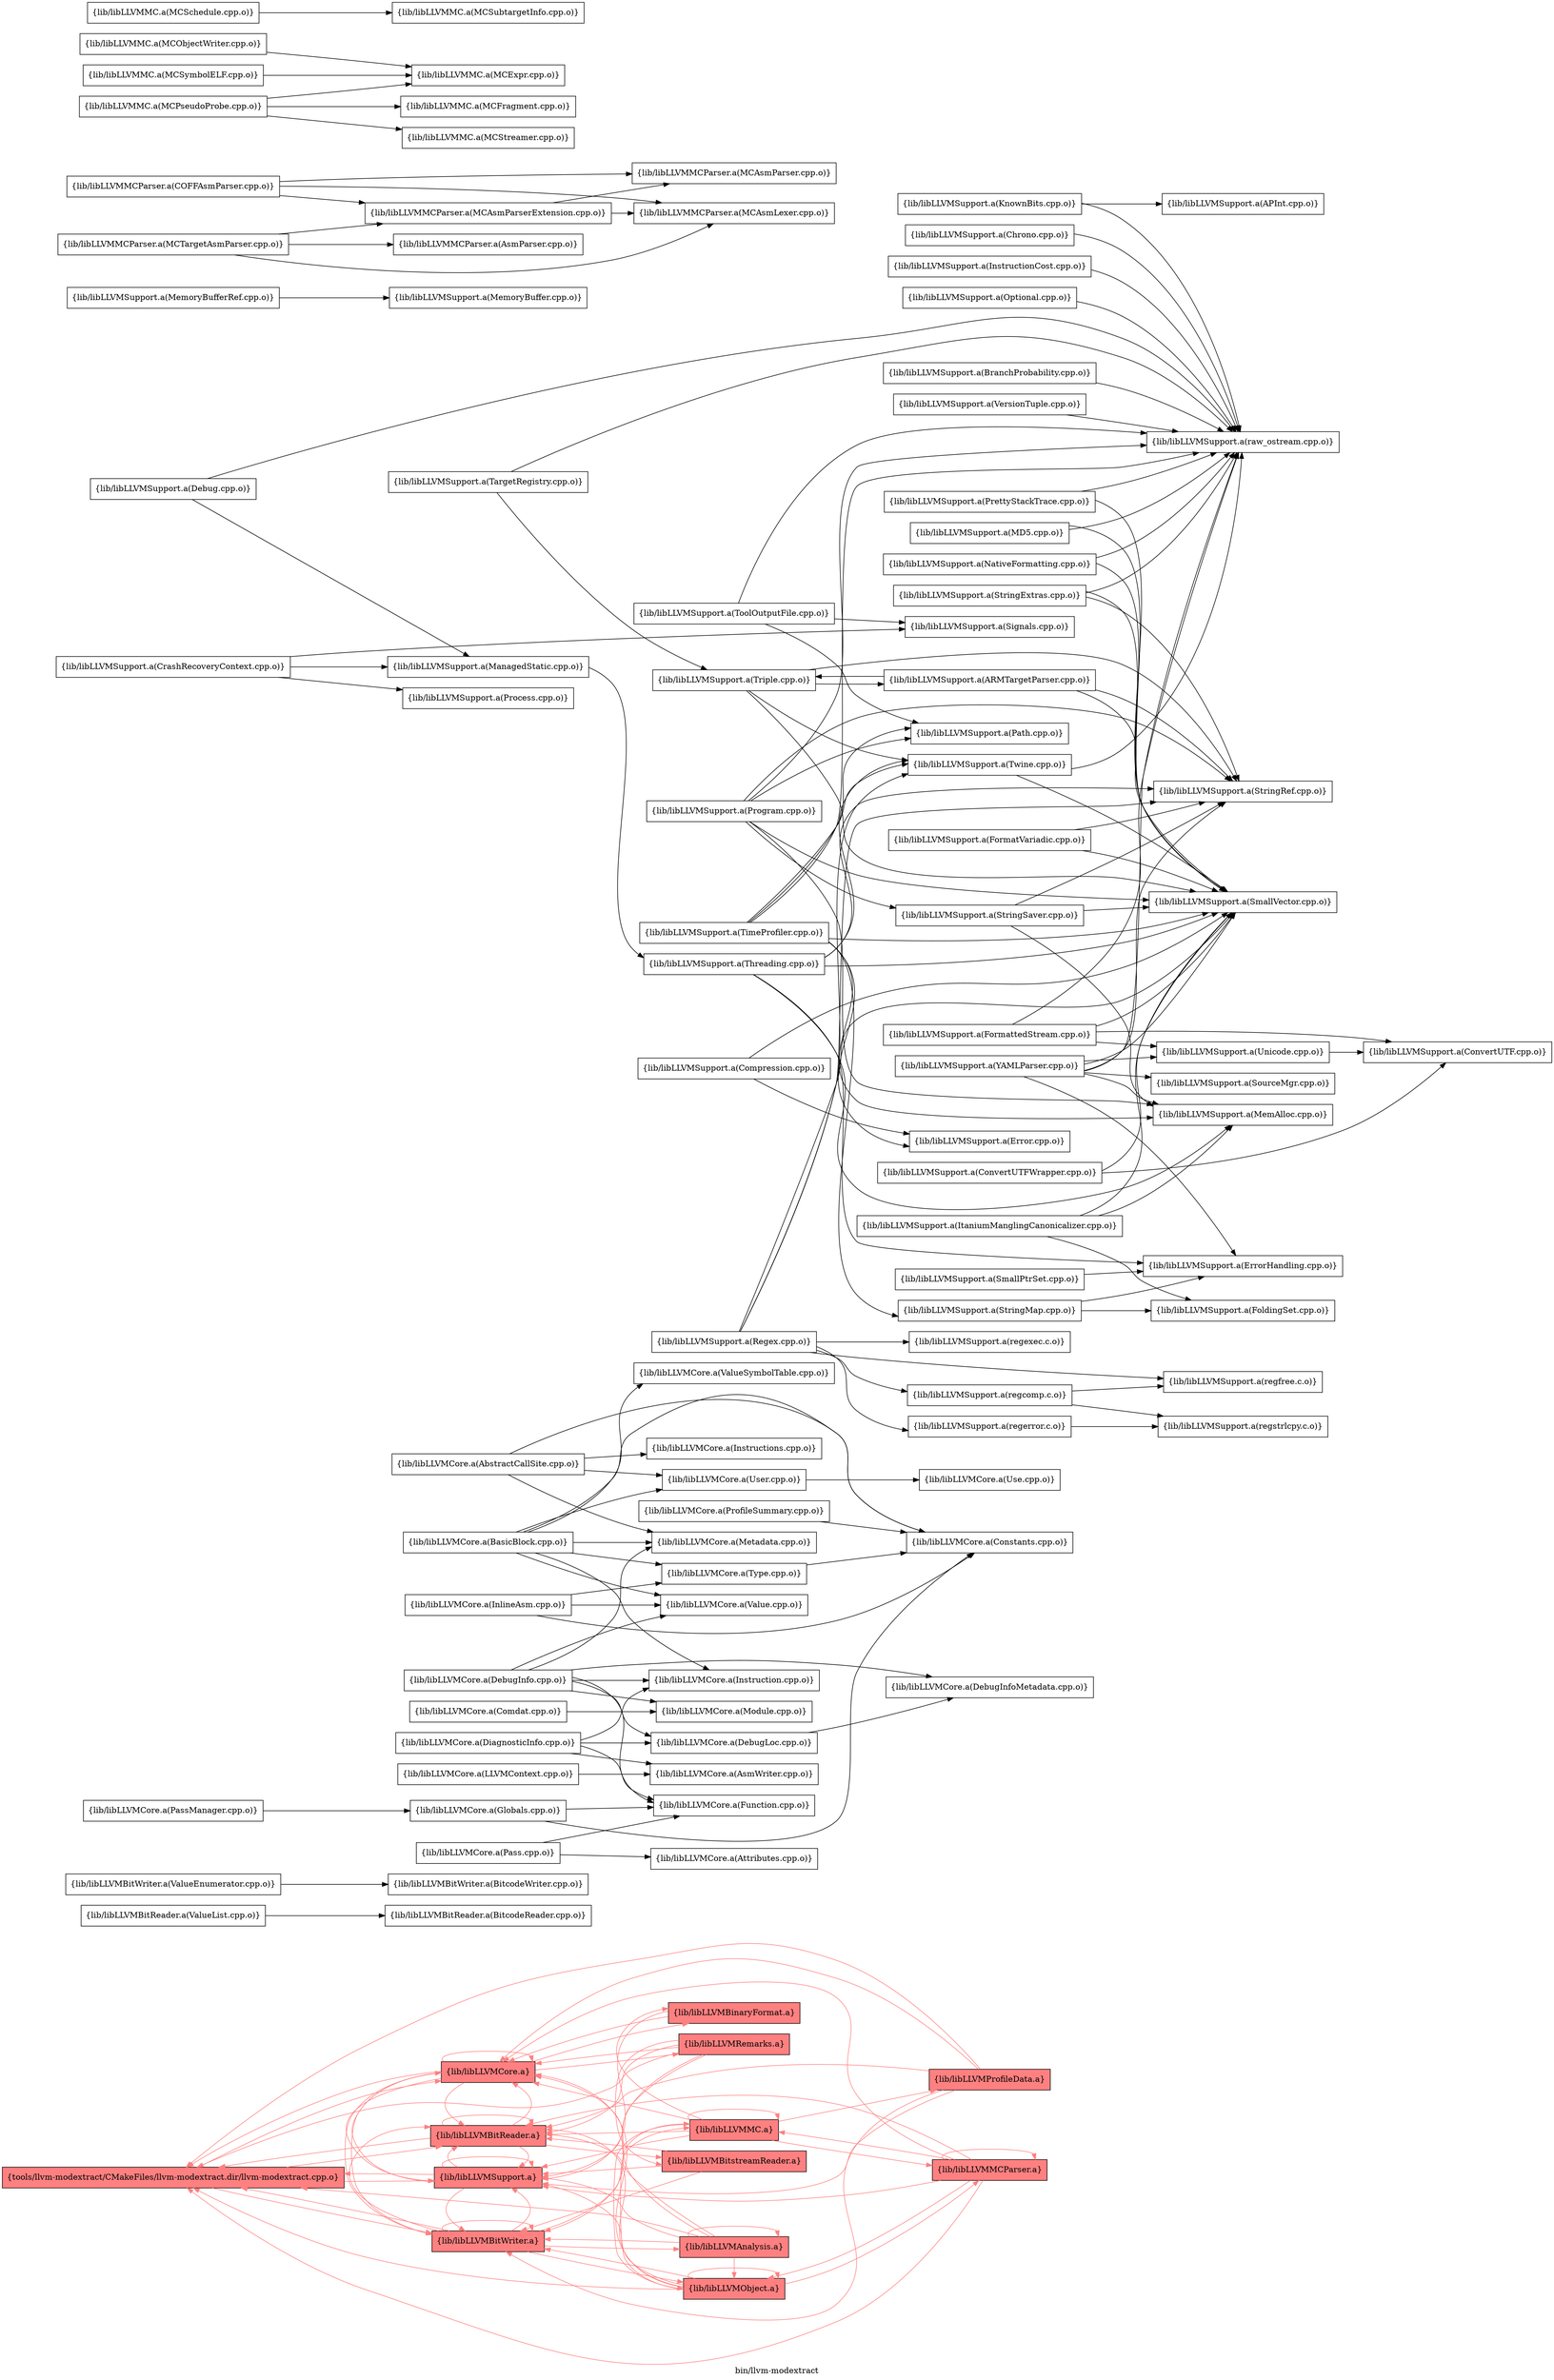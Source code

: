 digraph "bin/llvm-modextract" {
	label="bin/llvm-modextract";
	rankdir="LR"
	{ rank=same; Node0x562f84e89498;  }
	{ rank=same; Node0x562f84e85bb8; Node0x562f84e89df8; Node0x562f84e893f8; Node0x562f84e8a2f8;  }
	{ rank=same; Node0x562f84e81e78; Node0x562f84e888b8; Node0x562f84e87eb8; Node0x562f84e815b8; Node0x562f84e85258; Node0x562f84e82378;  }

	Node0x562f84e89498 [shape=record,shape=box,style=filled,fillcolor="1.000000 0.5 1",group=1,label="{tools/llvm-modextract/CMakeFiles/llvm-modextract.dir/llvm-modextract.cpp.o}"];
	Node0x562f84e89498 -> Node0x562f84e85bb8[color="1.000000 0.5 1"];
	Node0x562f84e89498 -> Node0x562f84e89df8[color="1.000000 0.5 1"];
	Node0x562f84e89498 -> Node0x562f84e893f8[color="1.000000 0.5 1"];
	Node0x562f84e89498 -> Node0x562f84e8a2f8[color="1.000000 0.5 1"];
	Node0x562f84e85bb8 [shape=record,shape=box,style=filled,fillcolor="1.000000 0.5 1",group=1,label="{lib/libLLVMBitReader.a}"];
	Node0x562f84e85bb8 -> Node0x562f84e89498[color="1.000000 0.5 1"];
	Node0x562f84e85bb8 -> Node0x562f84e85bb8[color="1.000000 0.5 1"];
	Node0x562f84e85bb8 -> Node0x562f84e8a2f8[color="1.000000 0.5 1"];
	Node0x562f84e85bb8 -> Node0x562f84e893f8[color="1.000000 0.5 1"];
	Node0x562f84e85bb8 -> Node0x562f84e81e78[color="1.000000 0.5 1"];
	Node0x562f84e89df8 [shape=record,shape=box,style=filled,fillcolor="1.000000 0.5 1",group=1,label="{lib/libLLVMBitWriter.a}"];
	Node0x562f84e89df8 -> Node0x562f84e89498[color="1.000000 0.5 1"];
	Node0x562f84e89df8 -> Node0x562f84e85bb8[color="1.000000 0.5 1"];
	Node0x562f84e89df8 -> Node0x562f84e89df8[color="1.000000 0.5 1"];
	Node0x562f84e89df8 -> Node0x562f84e8a2f8[color="1.000000 0.5 1"];
	Node0x562f84e89df8 -> Node0x562f84e893f8[color="1.000000 0.5 1"];
	Node0x562f84e89df8 -> Node0x562f84e888b8[color="1.000000 0.5 1"];
	Node0x562f84e89df8 -> Node0x562f84e87eb8[color="1.000000 0.5 1"];
	Node0x562f84e89df8 -> Node0x562f84e815b8[color="1.000000 0.5 1"];
	Node0x562f84e893f8 [shape=record,shape=box,style=filled,fillcolor="1.000000 0.5 1",group=1,label="{lib/libLLVMSupport.a}"];
	Node0x562f84e893f8 -> Node0x562f84e85bb8[color="1.000000 0.5 1"];
	Node0x562f84e893f8 -> Node0x562f84e8a2f8[color="1.000000 0.5 1"];
	Node0x562f84e893f8 -> Node0x562f84e893f8[color="1.000000 0.5 1"];
	Node0x562f84e893f8 -> Node0x562f84e89498[color="1.000000 0.5 1"];
	Node0x562f84e893f8 -> Node0x562f84e89df8[color="1.000000 0.5 1"];
	Node0x562f84e8a2f8 [shape=record,shape=box,style=filled,fillcolor="1.000000 0.5 1",group=1,label="{lib/libLLVMCore.a}"];
	Node0x562f84e8a2f8 -> Node0x562f84e89498[color="1.000000 0.5 1"];
	Node0x562f84e8a2f8 -> Node0x562f84e85bb8[color="1.000000 0.5 1"];
	Node0x562f84e8a2f8 -> Node0x562f84e89df8[color="1.000000 0.5 1"];
	Node0x562f84e8a2f8 -> Node0x562f84e8a2f8[color="1.000000 0.5 1"];
	Node0x562f84e8a2f8 -> Node0x562f84e893f8[color="1.000000 0.5 1"];
	Node0x562f84e8a2f8 -> Node0x562f84e85258[color="1.000000 0.5 1"];
	Node0x562f84e8a2f8 -> Node0x562f84e82378[color="1.000000 0.5 1"];
	Node0x562f84e81e78 [shape=record,shape=box,style=filled,fillcolor="1.000000 0.5 1",group=1,label="{lib/libLLVMBitstreamReader.a}"];
	Node0x562f84e81e78 -> Node0x562f84e85bb8[color="1.000000 0.5 1"];
	Node0x562f84e81e78 -> Node0x562f84e89df8[color="1.000000 0.5 1"];
	Node0x562f84e81e78 -> Node0x562f84e893f8[color="1.000000 0.5 1"];
	Node0x562f84e88598 [shape=record,shape=box,group=0,label="{lib/libLLVMBitReader.a(ValueList.cpp.o)}"];
	Node0x562f84e88598 -> Node0x562f84e88048;
	Node0x562f84e88048 [shape=record,shape=box,group=0,label="{lib/libLLVMBitReader.a(BitcodeReader.cpp.o)}"];
	Node0x562f84e888b8 [shape=record,shape=box,style=filled,fillcolor="1.000000 0.5 1",group=1,label="{lib/libLLVMAnalysis.a}"];
	Node0x562f84e888b8 -> Node0x562f84e89498[color="1.000000 0.5 1"];
	Node0x562f84e888b8 -> Node0x562f84e85bb8[color="1.000000 0.5 1"];
	Node0x562f84e888b8 -> Node0x562f84e8a2f8[color="1.000000 0.5 1"];
	Node0x562f84e888b8 -> Node0x562f84e893f8[color="1.000000 0.5 1"];
	Node0x562f84e888b8 -> Node0x562f84e87eb8[color="1.000000 0.5 1"];
	Node0x562f84e888b8 -> Node0x562f84e89df8[color="1.000000 0.5 1"];
	Node0x562f84e888b8 -> Node0x562f84e888b8[color="1.000000 0.5 1"];
	Node0x562f84e87eb8 [shape=record,shape=box,style=filled,fillcolor="1.000000 0.5 1",group=1,label="{lib/libLLVMObject.a}"];
	Node0x562f84e87eb8 -> Node0x562f84e89498[color="1.000000 0.5 1"];
	Node0x562f84e87eb8 -> Node0x562f84e85bb8[color="1.000000 0.5 1"];
	Node0x562f84e87eb8 -> Node0x562f84e89df8[color="1.000000 0.5 1"];
	Node0x562f84e87eb8 -> Node0x562f84e8a2f8[color="1.000000 0.5 1"];
	Node0x562f84e87eb8 -> Node0x562f84e893f8[color="1.000000 0.5 1"];
	Node0x562f84e87eb8 -> Node0x562f84e87eb8[color="1.000000 0.5 1"];
	Node0x562f84e87eb8 -> Node0x562f84e815b8[color="1.000000 0.5 1"];
	Node0x562f84e87eb8 -> Node0x562f84e81978[color="1.000000 0.5 1"];
	Node0x562f84e815b8 [shape=record,shape=box,style=filled,fillcolor="1.000000 0.5 1",group=1,label="{lib/libLLVMMC.a}"];
	Node0x562f84e815b8 -> Node0x562f84e8a2f8[color="1.000000 0.5 1"];
	Node0x562f84e815b8 -> Node0x562f84e893f8[color="1.000000 0.5 1"];
	Node0x562f84e815b8 -> Node0x562f84e87eb8[color="1.000000 0.5 1"];
	Node0x562f84e815b8 -> Node0x562f84e815b8[color="1.000000 0.5 1"];
	Node0x562f84e815b8 -> Node0x562f84e85bb8[color="1.000000 0.5 1"];
	Node0x562f84e815b8 -> Node0x562f84e88db8[color="1.000000 0.5 1"];
	Node0x562f84e815b8 -> Node0x562f84e81978[color="1.000000 0.5 1"];
	Node0x562f84e815b8 -> Node0x562f84e85258[color="1.000000 0.5 1"];
	Node0x562f84e81b58 [shape=record,shape=box,group=0,label="{lib/libLLVMBitWriter.a(ValueEnumerator.cpp.o)}"];
	Node0x562f84e81b58 -> Node0x562f84e82878;
	Node0x562f84e82878 [shape=record,shape=box,group=0,label="{lib/libLLVMBitWriter.a(BitcodeWriter.cpp.o)}"];
	Node0x562f84e85258 [shape=record,shape=box,style=filled,fillcolor="1.000000 0.5 1",group=1,label="{lib/libLLVMBinaryFormat.a}"];
	Node0x562f84e85258 -> Node0x562f84e8a2f8[color="1.000000 0.5 1"];
	Node0x562f84e85258 -> Node0x562f84e893f8[color="1.000000 0.5 1"];
	Node0x562f84e85438 [shape=record,shape=box,group=0,label="{lib/libLLVMCore.a(BasicBlock.cpp.o)}"];
	Node0x562f84e85438 -> Node0x562f84e87a58;
	Node0x562f84e85438 -> Node0x562f84e810b8;
	Node0x562f84e85438 -> Node0x562f84e811f8;
	Node0x562f84e85438 -> Node0x562f84e894e8;
	Node0x562f84e85438 -> Node0x562f84e88098;
	Node0x562f84e85438 -> Node0x562f84e88cc8;
	Node0x562f84e85438 -> Node0x562f84e885e8;
	Node0x562f84e87a58 [shape=record,shape=box,group=0,label="{lib/libLLVMCore.a(Constants.cpp.o)}"];
	Node0x562f84e810b8 [shape=record,shape=box,group=0,label="{lib/libLLVMCore.a(Instruction.cpp.o)}"];
	Node0x562f84e811f8 [shape=record,shape=box,group=0,label="{lib/libLLVMCore.a(Metadata.cpp.o)}"];
	Node0x562f84e894e8 [shape=record,shape=box,group=0,label="{lib/libLLVMCore.a(Type.cpp.o)}"];
	Node0x562f84e894e8 -> Node0x562f84e87a58;
	Node0x562f84e88098 [shape=record,shape=box,group=0,label="{lib/libLLVMCore.a(User.cpp.o)}"];
	Node0x562f84e88098 -> Node0x562f84e89bc8;
	Node0x562f84e88cc8 [shape=record,shape=box,group=0,label="{lib/libLLVMCore.a(Value.cpp.o)}"];
	Node0x562f84e885e8 [shape=record,shape=box,group=0,label="{lib/libLLVMCore.a(ValueSymbolTable.cpp.o)}"];
	Node0x562f84e86018 [shape=record,shape=box,group=0,label="{lib/libLLVMCore.a(Comdat.cpp.o)}"];
	Node0x562f84e86018 -> Node0x562f84e804d8;
	Node0x562f84e804d8 [shape=record,shape=box,group=0,label="{lib/libLLVMCore.a(Module.cpp.o)}"];
	Node0x562f84e82e68 [shape=record,shape=box,group=0,label="{lib/libLLVMCore.a(DebugInfo.cpp.o)}"];
	Node0x562f84e82e68 -> Node0x562f84e86658;
	Node0x562f84e82e68 -> Node0x562f84e86e78;
	Node0x562f84e82e68 -> Node0x562f84e87d78;
	Node0x562f84e82e68 -> Node0x562f84e810b8;
	Node0x562f84e82e68 -> Node0x562f84e811f8;
	Node0x562f84e82e68 -> Node0x562f84e804d8;
	Node0x562f84e82e68 -> Node0x562f84e88cc8;
	Node0x562f84e86658 [shape=record,shape=box,group=0,label="{lib/libLLVMCore.a(DebugInfoMetadata.cpp.o)}"];
	Node0x562f84e86e78 [shape=record,shape=box,group=0,label="{lib/libLLVMCore.a(DebugLoc.cpp.o)}"];
	Node0x562f84e86e78 -> Node0x562f84e86658;
	Node0x562f84e87d78 [shape=record,shape=box,group=0,label="{lib/libLLVMCore.a(Function.cpp.o)}"];
	Node0x562f84e87418 [shape=record,shape=box,group=0,label="{lib/libLLVMCore.a(DiagnosticInfo.cpp.o)}"];
	Node0x562f84e87418 -> Node0x562f84e89088;
	Node0x562f84e87418 -> Node0x562f84e86e78;
	Node0x562f84e87418 -> Node0x562f84e87d78;
	Node0x562f84e87418 -> Node0x562f84e810b8;
	Node0x562f84e89088 [shape=record,shape=box,group=0,label="{lib/libLLVMCore.a(AsmWriter.cpp.o)}"];
	Node0x562f84e884a8 [shape=record,shape=box,group=0,label="{lib/libLLVMCore.a(AbstractCallSite.cpp.o)}"];
	Node0x562f84e884a8 -> Node0x562f84e87a58;
	Node0x562f84e884a8 -> Node0x562f84e86ba8;
	Node0x562f84e884a8 -> Node0x562f84e811f8;
	Node0x562f84e884a8 -> Node0x562f84e88098;
	Node0x562f84e86ba8 [shape=record,shape=box,group=0,label="{lib/libLLVMCore.a(Instructions.cpp.o)}"];
	Node0x562f84e88fe8 [shape=record,shape=box,group=0,label="{lib/libLLVMCore.a(Globals.cpp.o)}"];
	Node0x562f84e88fe8 -> Node0x562f84e87a58;
	Node0x562f84e88fe8 -> Node0x562f84e87d78;
	Node0x562f84e80528 [shape=record,shape=box,group=0,label="{lib/libLLVMCore.a(InlineAsm.cpp.o)}"];
	Node0x562f84e80528 -> Node0x562f84e87a58;
	Node0x562f84e80528 -> Node0x562f84e894e8;
	Node0x562f84e80528 -> Node0x562f84e88cc8;
	Node0x562f84e88d18 [shape=record,shape=box,group=0,label="{lib/libLLVMCore.a(LLVMContext.cpp.o)}"];
	Node0x562f84e88d18 -> Node0x562f84e89088;
	Node0x562f84e82378 [shape=record,shape=box,style=filled,fillcolor="1.000000 0.5 1",group=1,label="{lib/libLLVMRemarks.a}"];
	Node0x562f84e82378 -> Node0x562f84e893f8[color="1.000000 0.5 1"];
	Node0x562f84e82378 -> Node0x562f84e85bb8[color="1.000000 0.5 1"];
	Node0x562f84e82378 -> Node0x562f84e89df8[color="1.000000 0.5 1"];
	Node0x562f84e82378 -> Node0x562f84e8a2f8[color="1.000000 0.5 1"];
	Node0x562f84e82378 -> Node0x562f84e89498[color="1.000000 0.5 1"];
	Node0x562f84e82378 -> Node0x562f84e81e78[color="1.000000 0.5 1"];
	Node0x562f84e861f8 [shape=record,shape=box,group=0,label="{lib/libLLVMCore.a(ProfileSummary.cpp.o)}"];
	Node0x562f84e861f8 -> Node0x562f84e87a58;
	Node0x562f84e89bc8 [shape=record,shape=box,group=0,label="{lib/libLLVMCore.a(Use.cpp.o)}"];
	Node0x562f84e87d28 [shape=record,shape=box,group=0,label="{lib/libLLVMCore.a(Pass.cpp.o)}"];
	Node0x562f84e87d28 -> Node0x562f84e89d08;
	Node0x562f84e87d28 -> Node0x562f84e87d78;
	Node0x562f84e89d08 [shape=record,shape=box,group=0,label="{lib/libLLVMCore.a(Attributes.cpp.o)}"];
	Node0x562f84e866a8 [shape=record,shape=box,group=0,label="{lib/libLLVMCore.a(PassManager.cpp.o)}"];
	Node0x562f84e866a8 -> Node0x562f84e88fe8;
	Node0x562f84e87058 [shape=record,shape=box,group=0,label="{lib/libLLVMSupport.a(Chrono.cpp.o)}"];
	Node0x562f84e87058 -> Node0x562f84e86478;
	Node0x562f84e86478 [shape=record,shape=box,group=0,label="{lib/libLLVMSupport.a(raw_ostream.cpp.o)}"];
	Node0x562f84e85398 [shape=record,shape=box,group=0,label="{lib/libLLVMSupport.a(ConvertUTFWrapper.cpp.o)}"];
	Node0x562f84e85398 -> Node0x562f84e85c08;
	Node0x562f84e85398 -> Node0x562f84e89768;
	Node0x562f84e85c08 [shape=record,shape=box,group=0,label="{lib/libLLVMSupport.a(ConvertUTF.cpp.o)}"];
	Node0x562f84e89768 [shape=record,shape=box,group=0,label="{lib/libLLVMSupport.a(SmallVector.cpp.o)}"];
	Node0x562f84e86388 [shape=record,shape=box,group=0,label="{lib/libLLVMSupport.a(Debug.cpp.o)}"];
	Node0x562f84e86388 -> Node0x562f84e86478;
	Node0x562f84e86388 -> Node0x562f84e84498;
	Node0x562f84e84498 [shape=record,shape=box,group=0,label="{lib/libLLVMSupport.a(ManagedStatic.cpp.o)}"];
	Node0x562f84e84498 -> Node0x562f84e84ee8;
	Node0x562f84e833b8 [shape=record,shape=box,group=0,label="{lib/libLLVMSupport.a(FormattedStream.cpp.o)}"];
	Node0x562f84e833b8 -> Node0x562f84e82dc8;
	Node0x562f84e833b8 -> Node0x562f84e86478;
	Node0x562f84e833b8 -> Node0x562f84e85c08;
	Node0x562f84e833b8 -> Node0x562f84e89768;
	Node0x562f84e82dc8 [shape=record,shape=box,group=0,label="{lib/libLLVMSupport.a(Unicode.cpp.o)}"];
	Node0x562f84e82dc8 -> Node0x562f84e85c08;
	Node0x562f84e83958 [shape=record,shape=box,group=0,label="{lib/libLLVMSupport.a(FormatVariadic.cpp.o)}"];
	Node0x562f84e83958 -> Node0x562f84e89768;
	Node0x562f84e83958 -> Node0x562f84e81c48;
	Node0x562f84e81c48 [shape=record,shape=box,group=0,label="{lib/libLLVMSupport.a(StringRef.cpp.o)}"];
	Node0x562f84e841c8 [shape=record,shape=box,group=0,label="{lib/libLLVMSupport.a(InstructionCost.cpp.o)}"];
	Node0x562f84e841c8 -> Node0x562f84e86478;
	Node0x562f84e84ee8 [shape=record,shape=box,group=0,label="{lib/libLLVMSupport.a(Threading.cpp.o)}"];
	Node0x562f84e84ee8 -> Node0x562f84e846c8;
	Node0x562f84e84ee8 -> Node0x562f84e84d08;
	Node0x562f84e84ee8 -> Node0x562f84e85f78;
	Node0x562f84e84ee8 -> Node0x562f84e89768;
	Node0x562f84e84ee8 -> Node0x562f84e81c48;
	Node0x562f84e85a28 [shape=record,shape=box,group=0,label="{lib/libLLVMSupport.a(MemoryBufferRef.cpp.o)}"];
	Node0x562f84e85a28 -> Node0x562f84e85758;
	Node0x562f84e85758 [shape=record,shape=box,group=0,label="{lib/libLLVMSupport.a(MemoryBuffer.cpp.o)}"];
	Node0x562f84e87968 [shape=record,shape=box,group=0,label="{lib/libLLVMSupport.a(MD5.cpp.o)}"];
	Node0x562f84e87968 -> Node0x562f84e86478;
	Node0x562f84e87968 -> Node0x562f84e89768;
	Node0x562f84e867e8 [shape=record,shape=box,group=0,label="{lib/libLLVMSupport.a(NativeFormatting.cpp.o)}"];
	Node0x562f84e867e8 -> Node0x562f84e86478;
	Node0x562f84e867e8 -> Node0x562f84e89768;
	Node0x562f84e889a8 [shape=record,shape=box,group=0,label="{lib/libLLVMSupport.a(PrettyStackTrace.cpp.o)}"];
	Node0x562f84e889a8 -> Node0x562f84e86478;
	Node0x562f84e889a8 -> Node0x562f84e89768;
	Node0x562f84e87c38 [shape=record,shape=box,group=0,label="{lib/libLLVMSupport.a(Regex.cpp.o)}"];
	Node0x562f84e87c38 -> Node0x562f84e846c8;
	Node0x562f84e87c38 -> Node0x562f84e89768;
	Node0x562f84e87c38 -> Node0x562f84e81c48;
	Node0x562f84e87c38 -> Node0x562f84e82b48;
	Node0x562f84e87c38 -> Node0x562f84e87dc8;
	Node0x562f84e87c38 -> Node0x562f84e88a48;
	Node0x562f84e87c38 -> Node0x562f84e88bd8;
	Node0x562f84e846c8 [shape=record,shape=box,group=0,label="{lib/libLLVMSupport.a(Twine.cpp.o)}"];
	Node0x562f84e846c8 -> Node0x562f84e86478;
	Node0x562f84e846c8 -> Node0x562f84e89768;
	Node0x562f84e82b48 [shape=record,shape=box,group=0,label="{lib/libLLVMSupport.a(regcomp.c.o)}"];
	Node0x562f84e82b48 -> Node0x562f84e88bd8;
	Node0x562f84e82b48 -> Node0x562f84e898f8;
	Node0x562f84e87dc8 [shape=record,shape=box,group=0,label="{lib/libLLVMSupport.a(regerror.c.o)}"];
	Node0x562f84e87dc8 -> Node0x562f84e898f8;
	Node0x562f84e88a48 [shape=record,shape=box,group=0,label="{lib/libLLVMSupport.a(regexec.c.o)}"];
	Node0x562f84e88bd8 [shape=record,shape=box,group=0,label="{lib/libLLVMSupport.a(regfree.c.o)}"];
	Node0x562f84e85f28 [shape=record,shape=box,group=0,label="{lib/libLLVMSupport.a(SmallPtrSet.cpp.o)}"];
	Node0x562f84e85f28 -> Node0x562f84e84d08;
	Node0x562f84e84d08 [shape=record,shape=box,group=0,label="{lib/libLLVMSupport.a(ErrorHandling.cpp.o)}"];
	Node0x562f84e87cd8 [shape=record,shape=box,group=0,label="{lib/libLLVMSupport.a(StringExtras.cpp.o)}"];
	Node0x562f84e87cd8 -> Node0x562f84e86478;
	Node0x562f84e87cd8 -> Node0x562f84e89768;
	Node0x562f84e87cd8 -> Node0x562f84e81c48;
	Node0x562f84e88ef8 [shape=record,shape=box,group=0,label="{lib/libLLVMSupport.a(StringMap.cpp.o)}"];
	Node0x562f84e88ef8 -> Node0x562f84e84d08;
	Node0x562f84e88ef8 -> Node0x562f84e84e98;
	Node0x562f84e84e98 [shape=record,shape=box,group=0,label="{lib/libLLVMSupport.a(FoldingSet.cpp.o)}"];
	Node0x562f84e81f18 [shape=record,shape=box,group=0,label="{lib/libLLVMSupport.a(StringSaver.cpp.o)}"];
	Node0x562f84e81f18 -> Node0x562f84e85f78;
	Node0x562f84e81f18 -> Node0x562f84e89768;
	Node0x562f84e81f18 -> Node0x562f84e81c48;
	Node0x562f84e85f78 [shape=record,shape=box,group=0,label="{lib/libLLVMSupport.a(MemAlloc.cpp.o)}"];
	Node0x562f84e828c8 [shape=record,shape=box,group=0,label="{lib/libLLVMSupport.a(TimeProfiler.cpp.o)}"];
	Node0x562f84e828c8 -> Node0x562f84e846c8;
	Node0x562f84e828c8 -> Node0x562f84e86478;
	Node0x562f84e828c8 -> Node0x562f84e84088;
	Node0x562f84e828c8 -> Node0x562f84e85f78;
	Node0x562f84e828c8 -> Node0x562f84e89768;
	Node0x562f84e828c8 -> Node0x562f84e88ef8;
	Node0x562f84e828c8 -> Node0x562f84e857f8;
	Node0x562f84e84088 [shape=record,shape=box,group=0,label="{lib/libLLVMSupport.a(Error.cpp.o)}"];
	Node0x562f84e857f8 [shape=record,shape=box,group=0,label="{lib/libLLVMSupport.a(Path.cpp.o)}"];
	Node0x562f84e80cf8 [shape=record,shape=box,group=0,label="{lib/libLLVMSupport.a(ToolOutputFile.cpp.o)}"];
	Node0x562f84e80cf8 -> Node0x562f84e86478;
	Node0x562f84e80cf8 -> Node0x562f84e857f8;
	Node0x562f84e80cf8 -> Node0x562f84e86338;
	Node0x562f84e86338 [shape=record,shape=box,group=0,label="{lib/libLLVMSupport.a(Signals.cpp.o)}"];
	Node0x562f84e84998 [shape=record,shape=box,group=0,label="{lib/libLLVMSupport.a(Triple.cpp.o)}"];
	Node0x562f84e84998 -> Node0x562f84e843f8;
	Node0x562f84e84998 -> Node0x562f84e846c8;
	Node0x562f84e84998 -> Node0x562f84e89768;
	Node0x562f84e84998 -> Node0x562f84e81c48;
	Node0x562f84e843f8 [shape=record,shape=box,group=0,label="{lib/libLLVMSupport.a(ARMTargetParser.cpp.o)}"];
	Node0x562f84e843f8 -> Node0x562f84e84998;
	Node0x562f84e843f8 -> Node0x562f84e89768;
	Node0x562f84e843f8 -> Node0x562f84e81c48;
	Node0x562f84e870a8 [shape=record,shape=box,group=0,label="{lib/libLLVMSupport.a(YAMLParser.cpp.o)}"];
	Node0x562f84e870a8 -> Node0x562f84e82dc8;
	Node0x562f84e870a8 -> Node0x562f84e86478;
	Node0x562f84e870a8 -> Node0x562f84e84d08;
	Node0x562f84e870a8 -> Node0x562f84e85f78;
	Node0x562f84e870a8 -> Node0x562f84e89768;
	Node0x562f84e870a8 -> Node0x562f84e89ee8;
	Node0x562f84e870a8 -> Node0x562f84e81c48;
	Node0x562f84e89ee8 [shape=record,shape=box,group=0,label="{lib/libLLVMSupport.a(SourceMgr.cpp.o)}"];
	Node0x562f84e898f8 [shape=record,shape=box,group=0,label="{lib/libLLVMSupport.a(regstrlcpy.c.o)}"];
	Node0x562f84e866f8 [shape=record,shape=box,group=0,label="{lib/libLLVMSupport.a(CrashRecoveryContext.cpp.o)}"];
	Node0x562f84e866f8 -> Node0x562f84e84498;
	Node0x562f84e866f8 -> Node0x562f84e85a78;
	Node0x562f84e866f8 -> Node0x562f84e86338;
	Node0x562f84e85a78 [shape=record,shape=box,group=0,label="{lib/libLLVMSupport.a(Process.cpp.o)}"];
	Node0x562f84e86a68 [shape=record,shape=box,group=0,label="{lib/libLLVMSupport.a(Program.cpp.o)}"];
	Node0x562f84e86a68 -> Node0x562f84e86478;
	Node0x562f84e86a68 -> Node0x562f84e85f78;
	Node0x562f84e86a68 -> Node0x562f84e89768;
	Node0x562f84e86a68 -> Node0x562f84e81f18;
	Node0x562f84e86a68 -> Node0x562f84e81c48;
	Node0x562f84e86a68 -> Node0x562f84e857f8;
	Node0x562f84e857a8 [shape=record,shape=box,group=0,label="{lib/libLLVMSupport.a(TargetRegistry.cpp.o)}"];
	Node0x562f84e857a8 -> Node0x562f84e84998;
	Node0x562f84e857a8 -> Node0x562f84e86478;
	Node0x562f84e85168 [shape=record,shape=box,group=0,label="{lib/libLLVMSupport.a(KnownBits.cpp.o)}"];
	Node0x562f84e85168 -> Node0x562f84e86478;
	Node0x562f84e85168 -> Node0x562f84e873c8;
	Node0x562f84e873c8 [shape=record,shape=box,group=0,label="{lib/libLLVMSupport.a(APInt.cpp.o)}"];
	Node0x562f84e856b8 [shape=record,shape=box,group=0,label="{lib/libLLVMSupport.a(Optional.cpp.o)}"];
	Node0x562f84e856b8 -> Node0x562f84e86478;
	Node0x562f84e86158 [shape=record,shape=box,group=0,label="{lib/libLLVMSupport.a(BranchProbability.cpp.o)}"];
	Node0x562f84e86158 -> Node0x562f84e86478;
	Node0x562f84e88db8 [shape=record,shape=box,style=filled,fillcolor="1.000000 0.5 1",group=1,label="{lib/libLLVMProfileData.a}"];
	Node0x562f84e88db8 -> Node0x562f84e89498[color="1.000000 0.5 1"];
	Node0x562f84e88db8 -> Node0x562f84e85bb8[color="1.000000 0.5 1"];
	Node0x562f84e88db8 -> Node0x562f84e8a2f8[color="1.000000 0.5 1"];
	Node0x562f84e88db8 -> Node0x562f84e893f8[color="1.000000 0.5 1"];
	Node0x562f84e88db8 -> Node0x562f84e89df8[color="1.000000 0.5 1"];
	Node0x562f84e88c28 [shape=record,shape=box,group=0,label="{lib/libLLVMSupport.a(Compression.cpp.o)}"];
	Node0x562f84e88c28 -> Node0x562f84e84088;
	Node0x562f84e88c28 -> Node0x562f84e89768;
	Node0x562f84e87c88 [shape=record,shape=box,group=0,label="{lib/libLLVMSupport.a(ItaniumManglingCanonicalizer.cpp.o)}"];
	Node0x562f84e87c88 -> Node0x562f84e84e98;
	Node0x562f84e87c88 -> Node0x562f84e85f78;
	Node0x562f84e87c88 -> Node0x562f84e89768;
	Node0x562f84e81978 [shape=record,shape=box,style=filled,fillcolor="1.000000 0.5 1",group=1,label="{lib/libLLVMMCParser.a}"];
	Node0x562f84e81978 -> Node0x562f84e89498[color="1.000000 0.5 1"];
	Node0x562f84e81978 -> Node0x562f84e85bb8[color="1.000000 0.5 1"];
	Node0x562f84e81978 -> Node0x562f84e893f8[color="1.000000 0.5 1"];
	Node0x562f84e81978 -> Node0x562f84e87eb8[color="1.000000 0.5 1"];
	Node0x562f84e81978 -> Node0x562f84e81978[color="1.000000 0.5 1"];
	Node0x562f84e81978 -> Node0x562f84e815b8[color="1.000000 0.5 1"];
	Node0x562f84e81978 -> Node0x562f84e8a2f8[color="1.000000 0.5 1"];
	Node0x562f84e884f8 [shape=record,shape=box,group=0,label="{lib/libLLVMSupport.a(VersionTuple.cpp.o)}"];
	Node0x562f84e884f8 -> Node0x562f84e86478;
	Node0x562f84e87af8 [shape=record,shape=box,group=0,label="{lib/libLLVMMCParser.a(COFFAsmParser.cpp.o)}"];
	Node0x562f84e87af8 -> Node0x562f84e864c8;
	Node0x562f84e87af8 -> Node0x562f84e85d98;
	Node0x562f84e87af8 -> Node0x562f84e85078;
	Node0x562f84e864c8 [shape=record,shape=box,group=0,label="{lib/libLLVMMCParser.a(MCAsmLexer.cpp.o)}"];
	Node0x562f84e85d98 [shape=record,shape=box,group=0,label="{lib/libLLVMMCParser.a(MCAsmParser.cpp.o)}"];
	Node0x562f84e85078 [shape=record,shape=box,group=0,label="{lib/libLLVMMCParser.a(MCAsmParserExtension.cpp.o)}"];
	Node0x562f84e85078 -> Node0x562f84e864c8;
	Node0x562f84e85078 -> Node0x562f84e85d98;
	Node0x562f84e8a348 [shape=record,shape=box,group=0,label="{lib/libLLVMMCParser.a(MCTargetAsmParser.cpp.o)}"];
	Node0x562f84e8a348 -> Node0x562f84e889f8;
	Node0x562f84e8a348 -> Node0x562f84e864c8;
	Node0x562f84e8a348 -> Node0x562f84e85078;
	Node0x562f84e889f8 [shape=record,shape=box,group=0,label="{lib/libLLVMMCParser.a(AsmParser.cpp.o)}"];
	Node0x562f84e85ac8 [shape=record,shape=box,group=0,label="{lib/libLLVMMC.a(MCObjectWriter.cpp.o)}"];
	Node0x562f84e85ac8 -> Node0x562f84e81a68;
	Node0x562f84e81a68 [shape=record,shape=box,group=0,label="{lib/libLLVMMC.a(MCExpr.cpp.o)}"];
	Node0x562f84e8a118 [shape=record,shape=box,group=0,label="{lib/libLLVMMC.a(MCPseudoProbe.cpp.o)}"];
	Node0x562f84e8a118 -> Node0x562f84e81a68;
	Node0x562f84e8a118 -> Node0x562f84e83e58;
	Node0x562f84e8a118 -> Node0x562f84e83ea8;
	Node0x562f84e83e58 [shape=record,shape=box,group=0,label="{lib/libLLVMMC.a(MCFragment.cpp.o)}"];
	Node0x562f84e83ea8 [shape=record,shape=box,group=0,label="{lib/libLLVMMC.a(MCStreamer.cpp.o)}"];
	Node0x562f84e81ba8 [shape=record,shape=box,group=0,label="{lib/libLLVMMC.a(MCSchedule.cpp.o)}"];
	Node0x562f84e81ba8 -> Node0x562f84e844e8;
	Node0x562f84e844e8 [shape=record,shape=box,group=0,label="{lib/libLLVMMC.a(MCSubtargetInfo.cpp.o)}"];
	Node0x562f84e89998 [shape=record,shape=box,group=0,label="{lib/libLLVMMC.a(MCSymbolELF.cpp.o)}"];
	Node0x562f84e89998 -> Node0x562f84e81a68;
}
